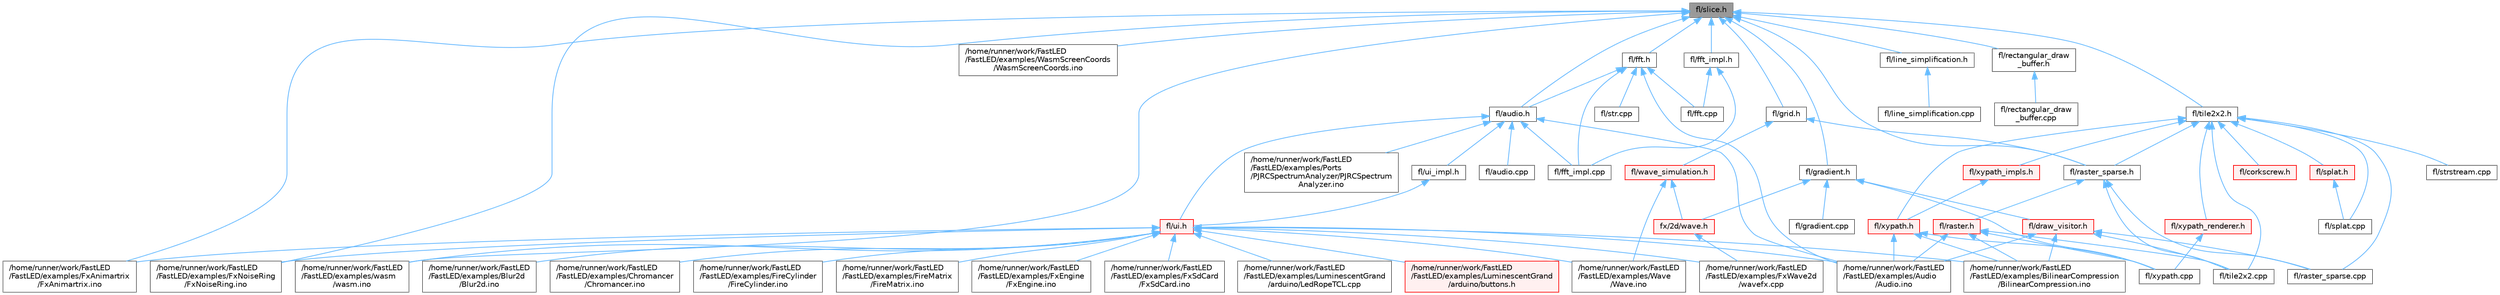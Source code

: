 digraph "fl/slice.h"
{
 // INTERACTIVE_SVG=YES
 // LATEX_PDF_SIZE
  bgcolor="transparent";
  edge [fontname=Helvetica,fontsize=10,labelfontname=Helvetica,labelfontsize=10];
  node [fontname=Helvetica,fontsize=10,shape=box,height=0.2,width=0.4];
  Node1 [id="Node000001",label="fl/slice.h",height=0.2,width=0.4,color="gray40", fillcolor="grey60", style="filled", fontcolor="black",tooltip=" "];
  Node1 -> Node2 [id="edge1_Node000001_Node000002",dir="back",color="steelblue1",style="solid",tooltip=" "];
  Node2 [id="Node000002",label="/home/runner/work/FastLED\l/FastLED/examples/FxAnimartrix\l/FxAnimartrix.ino",height=0.2,width=0.4,color="grey40", fillcolor="white", style="filled",URL="$dd/d96/_fx_animartrix_8ino.html",tooltip=" "];
  Node1 -> Node3 [id="edge2_Node000001_Node000003",dir="back",color="steelblue1",style="solid",tooltip=" "];
  Node3 [id="Node000003",label="/home/runner/work/FastLED\l/FastLED/examples/FxNoiseRing\l/FxNoiseRing.ino",height=0.2,width=0.4,color="grey40", fillcolor="white", style="filled",URL="$d3/dac/_fx_noise_ring_8ino.html",tooltip=" "];
  Node1 -> Node4 [id="edge3_Node000001_Node000004",dir="back",color="steelblue1",style="solid",tooltip=" "];
  Node4 [id="Node000004",label="/home/runner/work/FastLED\l/FastLED/examples/WasmScreenCoords\l/WasmScreenCoords.ino",height=0.2,width=0.4,color="grey40", fillcolor="white", style="filled",URL="$dc/d4d/_wasm_screen_coords_8ino.html",tooltip="Simple test for screen coordinates in the web compiled version of FastLED."];
  Node1 -> Node5 [id="edge4_Node000001_Node000005",dir="back",color="steelblue1",style="solid",tooltip=" "];
  Node5 [id="Node000005",label="/home/runner/work/FastLED\l/FastLED/examples/wasm\l/wasm.ino",height=0.2,width=0.4,color="grey40", fillcolor="white", style="filled",URL="$d7/dd3/wasm_8ino.html",tooltip="Demonstrates an advanced ino file with multiple effects and UI elements."];
  Node1 -> Node6 [id="edge5_Node000001_Node000006",dir="back",color="steelblue1",style="solid",tooltip=" "];
  Node6 [id="Node000006",label="fl/audio.h",height=0.2,width=0.4,color="grey40", fillcolor="white", style="filled",URL="$da/d09/audio_8h.html",tooltip=" "];
  Node6 -> Node7 [id="edge6_Node000006_Node000007",dir="back",color="steelblue1",style="solid",tooltip=" "];
  Node7 [id="Node000007",label="/home/runner/work/FastLED\l/FastLED/examples/Audio\l/Audio.ino",height=0.2,width=0.4,color="grey40", fillcolor="white", style="filled",URL="$dc/d5d/_audio_8ino.html",tooltip=" "];
  Node6 -> Node8 [id="edge7_Node000006_Node000008",dir="back",color="steelblue1",style="solid",tooltip=" "];
  Node8 [id="Node000008",label="/home/runner/work/FastLED\l/FastLED/examples/Ports\l/PJRCSpectrumAnalyzer/PJRCSpectrum\lAnalyzer.ino",height=0.2,width=0.4,color="grey40", fillcolor="white", style="filled",URL="$d7/dfa/_p_j_r_c_spectrum_analyzer_8ino.html",tooltip="Creates an impressive LED light show to music input on the Teensy."];
  Node6 -> Node9 [id="edge8_Node000006_Node000009",dir="back",color="steelblue1",style="solid",tooltip=" "];
  Node9 [id="Node000009",label="fl/audio.cpp",height=0.2,width=0.4,color="grey40", fillcolor="white", style="filled",URL="$d1/ddc/audio_8cpp.html",tooltip=" "];
  Node6 -> Node10 [id="edge9_Node000006_Node000010",dir="back",color="steelblue1",style="solid",tooltip=" "];
  Node10 [id="Node000010",label="fl/fft_impl.cpp",height=0.2,width=0.4,color="grey40", fillcolor="white", style="filled",URL="$d1/dff/fft__impl_8cpp.html",tooltip=" "];
  Node6 -> Node11 [id="edge10_Node000006_Node000011",dir="back",color="steelblue1",style="solid",tooltip=" "];
  Node11 [id="Node000011",label="fl/ui.h",height=0.2,width=0.4,color="red", fillcolor="#FFF0F0", style="filled",URL="$d9/d3b/ui_8h.html",tooltip=" "];
  Node11 -> Node7 [id="edge11_Node000011_Node000007",dir="back",color="steelblue1",style="solid",tooltip=" "];
  Node11 -> Node12 [id="edge12_Node000011_Node000012",dir="back",color="steelblue1",style="solid",tooltip=" "];
  Node12 [id="Node000012",label="/home/runner/work/FastLED\l/FastLED/examples/BilinearCompression\l/BilinearCompression.ino",height=0.2,width=0.4,color="grey40", fillcolor="white", style="filled",URL="$da/d05/_bilinear_compression_8ino.html",tooltip=" "];
  Node11 -> Node13 [id="edge13_Node000011_Node000013",dir="back",color="steelblue1",style="solid",tooltip=" "];
  Node13 [id="Node000013",label="/home/runner/work/FastLED\l/FastLED/examples/Blur2d\l/Blur2d.ino",height=0.2,width=0.4,color="grey40", fillcolor="white", style="filled",URL="$df/d42/_blur2d_8ino.html",tooltip=" "];
  Node11 -> Node14 [id="edge14_Node000011_Node000014",dir="back",color="steelblue1",style="solid",tooltip=" "];
  Node14 [id="Node000014",label="/home/runner/work/FastLED\l/FastLED/examples/Chromancer\l/Chromancer.ino",height=0.2,width=0.4,color="grey40", fillcolor="white", style="filled",URL="$d1/ddb/_chromancer_8ino.html",tooltip=" "];
  Node11 -> Node15 [id="edge15_Node000011_Node000015",dir="back",color="steelblue1",style="solid",tooltip=" "];
  Node15 [id="Node000015",label="/home/runner/work/FastLED\l/FastLED/examples/FireCylinder\l/FireCylinder.ino",height=0.2,width=0.4,color="grey40", fillcolor="white", style="filled",URL="$df/d5c/_fire_cylinder_8ino.html",tooltip=" "];
  Node11 -> Node16 [id="edge16_Node000011_Node000016",dir="back",color="steelblue1",style="solid",tooltip=" "];
  Node16 [id="Node000016",label="/home/runner/work/FastLED\l/FastLED/examples/FireMatrix\l/FireMatrix.ino",height=0.2,width=0.4,color="grey40", fillcolor="white", style="filled",URL="$dc/dfc/_fire_matrix_8ino.html",tooltip=" "];
  Node11 -> Node2 [id="edge17_Node000011_Node000002",dir="back",color="steelblue1",style="solid",tooltip=" "];
  Node11 -> Node17 [id="edge18_Node000011_Node000017",dir="back",color="steelblue1",style="solid",tooltip=" "];
  Node17 [id="Node000017",label="/home/runner/work/FastLED\l/FastLED/examples/FxEngine\l/FxEngine.ino",height=0.2,width=0.4,color="grey40", fillcolor="white", style="filled",URL="$d6/d35/_fx_engine_8ino.html",tooltip="Demonstrates how to use the FxEngine to switch between different effects on a 2D LED matrix."];
  Node11 -> Node3 [id="edge19_Node000011_Node000003",dir="back",color="steelblue1",style="solid",tooltip=" "];
  Node11 -> Node18 [id="edge20_Node000011_Node000018",dir="back",color="steelblue1",style="solid",tooltip=" "];
  Node18 [id="Node000018",label="/home/runner/work/FastLED\l/FastLED/examples/FxSdCard\l/FxSdCard.ino",height=0.2,width=0.4,color="grey40", fillcolor="white", style="filled",URL="$d7/d35/_fx_sd_card_8ino.html",tooltip=" "];
  Node11 -> Node19 [id="edge21_Node000011_Node000019",dir="back",color="steelblue1",style="solid",tooltip=" "];
  Node19 [id="Node000019",label="/home/runner/work/FastLED\l/FastLED/examples/FxWave2d\l/wavefx.cpp",height=0.2,width=0.4,color="grey40", fillcolor="white", style="filled",URL="$d9/d29/wavefx_8cpp.html",tooltip=" "];
  Node11 -> Node20 [id="edge22_Node000011_Node000020",dir="back",color="steelblue1",style="solid",tooltip=" "];
  Node20 [id="Node000020",label="/home/runner/work/FastLED\l/FastLED/examples/LuminescentGrand\l/arduino/LedRopeTCL.cpp",height=0.2,width=0.4,color="grey40", fillcolor="white", style="filled",URL="$d6/dc9/_led_rope_t_c_l_8cpp.html",tooltip=" "];
  Node11 -> Node21 [id="edge23_Node000011_Node000021",dir="back",color="steelblue1",style="solid",tooltip=" "];
  Node21 [id="Node000021",label="/home/runner/work/FastLED\l/FastLED/examples/LuminescentGrand\l/arduino/buttons.h",height=0.2,width=0.4,color="red", fillcolor="#FFF0F0", style="filled",URL="$de/d05/buttons_8h.html",tooltip=" "];
  Node11 -> Node23 [id="edge24_Node000011_Node000023",dir="back",color="steelblue1",style="solid",tooltip=" "];
  Node23 [id="Node000023",label="/home/runner/work/FastLED\l/FastLED/examples/Wave\l/Wave.ino",height=0.2,width=0.4,color="grey40", fillcolor="white", style="filled",URL="$d1/d16/_wave_8ino.html",tooltip=" "];
  Node11 -> Node5 [id="edge25_Node000011_Node000005",dir="back",color="steelblue1",style="solid",tooltip=" "];
  Node6 -> Node37 [id="edge26_Node000006_Node000037",dir="back",color="steelblue1",style="solid",tooltip=" "];
  Node37 [id="Node000037",label="fl/ui_impl.h",height=0.2,width=0.4,color="grey40", fillcolor="white", style="filled",URL="$d6/dc0/ui__impl_8h.html",tooltip=" "];
  Node37 -> Node11 [id="edge27_Node000037_Node000011",dir="back",color="steelblue1",style="solid",tooltip=" "];
  Node1 -> Node38 [id="edge28_Node000001_Node000038",dir="back",color="steelblue1",style="solid",tooltip=" "];
  Node38 [id="Node000038",label="fl/fft.h",height=0.2,width=0.4,color="grey40", fillcolor="white", style="filled",URL="$d7/d76/fft_8h.html",tooltip=" "];
  Node38 -> Node7 [id="edge29_Node000038_Node000007",dir="back",color="steelblue1",style="solid",tooltip=" "];
  Node38 -> Node6 [id="edge30_Node000038_Node000006",dir="back",color="steelblue1",style="solid",tooltip=" "];
  Node38 -> Node39 [id="edge31_Node000038_Node000039",dir="back",color="steelblue1",style="solid",tooltip=" "];
  Node39 [id="Node000039",label="fl/fft.cpp",height=0.2,width=0.4,color="grey40", fillcolor="white", style="filled",URL="$db/d03/fft_8cpp.html",tooltip=" "];
  Node38 -> Node10 [id="edge32_Node000038_Node000010",dir="back",color="steelblue1",style="solid",tooltip=" "];
  Node38 -> Node40 [id="edge33_Node000038_Node000040",dir="back",color="steelblue1",style="solid",tooltip=" "];
  Node40 [id="Node000040",label="fl/str.cpp",height=0.2,width=0.4,color="grey40", fillcolor="white", style="filled",URL="$d1/d1f/str_8cpp.html",tooltip=" "];
  Node1 -> Node41 [id="edge34_Node000001_Node000041",dir="back",color="steelblue1",style="solid",tooltip=" "];
  Node41 [id="Node000041",label="fl/fft_impl.h",height=0.2,width=0.4,color="grey40", fillcolor="white", style="filled",URL="$df/d73/fft__impl_8h.html",tooltip=" "];
  Node41 -> Node39 [id="edge35_Node000041_Node000039",dir="back",color="steelblue1",style="solid",tooltip=" "];
  Node41 -> Node10 [id="edge36_Node000041_Node000010",dir="back",color="steelblue1",style="solid",tooltip=" "];
  Node1 -> Node42 [id="edge37_Node000001_Node000042",dir="back",color="steelblue1",style="solid",tooltip=" "];
  Node42 [id="Node000042",label="fl/gradient.h",height=0.2,width=0.4,color="grey40", fillcolor="white", style="filled",URL="$db/dfe/gradient_8h.html",tooltip=" "];
  Node42 -> Node43 [id="edge38_Node000042_Node000043",dir="back",color="steelblue1",style="solid",tooltip=" "];
  Node43 [id="Node000043",label="fl/draw_visitor.h",height=0.2,width=0.4,color="red", fillcolor="#FFF0F0", style="filled",URL="$d0/d4f/draw__visitor_8h.html",tooltip=" "];
  Node43 -> Node7 [id="edge39_Node000043_Node000007",dir="back",color="steelblue1",style="solid",tooltip=" "];
  Node43 -> Node12 [id="edge40_Node000043_Node000012",dir="back",color="steelblue1",style="solid",tooltip=" "];
  Node43 -> Node44 [id="edge41_Node000043_Node000044",dir="back",color="steelblue1",style="solid",tooltip=" "];
  Node44 [id="Node000044",label="fl/raster_sparse.cpp",height=0.2,width=0.4,color="grey40", fillcolor="white", style="filled",URL="$d7/d58/raster__sparse_8cpp.html",tooltip=" "];
  Node43 -> Node45 [id="edge42_Node000043_Node000045",dir="back",color="steelblue1",style="solid",tooltip=" "];
  Node45 [id="Node000045",label="fl/tile2x2.cpp",height=0.2,width=0.4,color="grey40", fillcolor="white", style="filled",URL="$db/d15/tile2x2_8cpp.html",tooltip=" "];
  Node42 -> Node46 [id="edge43_Node000042_Node000046",dir="back",color="steelblue1",style="solid",tooltip=" "];
  Node46 [id="Node000046",label="fl/gradient.cpp",height=0.2,width=0.4,color="grey40", fillcolor="white", style="filled",URL="$d3/d77/gradient_8cpp.html",tooltip=" "];
  Node42 -> Node47 [id="edge44_Node000042_Node000047",dir="back",color="steelblue1",style="solid",tooltip=" "];
  Node47 [id="Node000047",label="fl/xypath.cpp",height=0.2,width=0.4,color="grey40", fillcolor="white", style="filled",URL="$d4/d78/xypath_8cpp.html",tooltip=" "];
  Node42 -> Node48 [id="edge45_Node000042_Node000048",dir="back",color="steelblue1",style="solid",tooltip=" "];
  Node48 [id="Node000048",label="fx/2d/wave.h",height=0.2,width=0.4,color="red", fillcolor="#FFF0F0", style="filled",URL="$de/de9/src_2fx_22d_2wave_8h.html",tooltip=" "];
  Node48 -> Node19 [id="edge46_Node000048_Node000019",dir="back",color="steelblue1",style="solid",tooltip=" "];
  Node1 -> Node54 [id="edge47_Node000001_Node000054",dir="back",color="steelblue1",style="solid",tooltip=" "];
  Node54 [id="Node000054",label="fl/grid.h",height=0.2,width=0.4,color="grey40", fillcolor="white", style="filled",URL="$da/d15/grid_8h.html",tooltip=" "];
  Node54 -> Node55 [id="edge48_Node000054_Node000055",dir="back",color="steelblue1",style="solid",tooltip=" "];
  Node55 [id="Node000055",label="fl/raster_sparse.h",height=0.2,width=0.4,color="grey40", fillcolor="white", style="filled",URL="$d4/df9/raster__sparse_8h.html",tooltip=" "];
  Node55 -> Node56 [id="edge49_Node000055_Node000056",dir="back",color="steelblue1",style="solid",tooltip=" "];
  Node56 [id="Node000056",label="fl/raster.h",height=0.2,width=0.4,color="red", fillcolor="#FFF0F0", style="filled",URL="$d1/d1e/raster_8h.html",tooltip=" "];
  Node56 -> Node7 [id="edge50_Node000056_Node000007",dir="back",color="steelblue1",style="solid",tooltip=" "];
  Node56 -> Node12 [id="edge51_Node000056_Node000012",dir="back",color="steelblue1",style="solid",tooltip=" "];
  Node56 -> Node45 [id="edge52_Node000056_Node000045",dir="back",color="steelblue1",style="solid",tooltip=" "];
  Node56 -> Node47 [id="edge53_Node000056_Node000047",dir="back",color="steelblue1",style="solid",tooltip=" "];
  Node55 -> Node44 [id="edge54_Node000055_Node000044",dir="back",color="steelblue1",style="solid",tooltip=" "];
  Node55 -> Node45 [id="edge55_Node000055_Node000045",dir="back",color="steelblue1",style="solid",tooltip=" "];
  Node54 -> Node58 [id="edge56_Node000054_Node000058",dir="back",color="steelblue1",style="solid",tooltip=" "];
  Node58 [id="Node000058",label="fl/wave_simulation.h",height=0.2,width=0.4,color="red", fillcolor="#FFF0F0", style="filled",URL="$dc/d36/wave__simulation_8h.html",tooltip=" "];
  Node58 -> Node23 [id="edge57_Node000058_Node000023",dir="back",color="steelblue1",style="solid",tooltip=" "];
  Node58 -> Node48 [id="edge58_Node000058_Node000048",dir="back",color="steelblue1",style="solid",tooltip=" "];
  Node1 -> Node60 [id="edge59_Node000001_Node000060",dir="back",color="steelblue1",style="solid",tooltip=" "];
  Node60 [id="Node000060",label="fl/line_simplification.h",height=0.2,width=0.4,color="grey40", fillcolor="white", style="filled",URL="$d8/da7/line__simplification_8h.html",tooltip=" "];
  Node60 -> Node61 [id="edge60_Node000060_Node000061",dir="back",color="steelblue1",style="solid",tooltip=" "];
  Node61 [id="Node000061",label="fl/line_simplification.cpp",height=0.2,width=0.4,color="grey40", fillcolor="white", style="filled",URL="$de/ddb/line__simplification_8cpp.html",tooltip=" "];
  Node1 -> Node55 [id="edge61_Node000001_Node000055",dir="back",color="steelblue1",style="solid",tooltip=" "];
  Node1 -> Node62 [id="edge62_Node000001_Node000062",dir="back",color="steelblue1",style="solid",tooltip=" "];
  Node62 [id="Node000062",label="fl/rectangular_draw\l_buffer.h",height=0.2,width=0.4,color="grey40", fillcolor="white", style="filled",URL="$d9/df3/rectangular__draw__buffer_8h.html",tooltip=" "];
  Node62 -> Node63 [id="edge63_Node000062_Node000063",dir="back",color="steelblue1",style="solid",tooltip=" "];
  Node63 [id="Node000063",label="fl/rectangular_draw\l_buffer.cpp",height=0.2,width=0.4,color="grey40", fillcolor="white", style="filled",URL="$d3/d8d/rectangular__draw__buffer_8cpp.html",tooltip=" "];
  Node1 -> Node64 [id="edge64_Node000001_Node000064",dir="back",color="steelblue1",style="solid",tooltip=" "];
  Node64 [id="Node000064",label="fl/tile2x2.h",height=0.2,width=0.4,color="grey40", fillcolor="white", style="filled",URL="$d2/db4/tile2x2_8h.html",tooltip=" "];
  Node64 -> Node65 [id="edge65_Node000064_Node000065",dir="back",color="steelblue1",style="solid",tooltip=" "];
  Node65 [id="Node000065",label="fl/corkscrew.h",height=0.2,width=0.4,color="red", fillcolor="#FFF0F0", style="filled",URL="$d5/d61/corkscrew_8h.html",tooltip="Corkscrew projection utilities."];
  Node64 -> Node44 [id="edge66_Node000064_Node000044",dir="back",color="steelblue1",style="solid",tooltip=" "];
  Node64 -> Node55 [id="edge67_Node000064_Node000055",dir="back",color="steelblue1",style="solid",tooltip=" "];
  Node64 -> Node68 [id="edge68_Node000064_Node000068",dir="back",color="steelblue1",style="solid",tooltip=" "];
  Node68 [id="Node000068",label="fl/splat.cpp",height=0.2,width=0.4,color="grey40", fillcolor="white", style="filled",URL="$da/dbe/splat_8cpp.html",tooltip=" "];
  Node64 -> Node69 [id="edge69_Node000064_Node000069",dir="back",color="steelblue1",style="solid",tooltip=" "];
  Node69 [id="Node000069",label="fl/splat.h",height=0.2,width=0.4,color="red", fillcolor="#FFF0F0", style="filled",URL="$d3/daf/splat_8h.html",tooltip=" "];
  Node69 -> Node68 [id="edge70_Node000069_Node000068",dir="back",color="steelblue1",style="solid",tooltip=" "];
  Node64 -> Node71 [id="edge71_Node000064_Node000071",dir="back",color="steelblue1",style="solid",tooltip=" "];
  Node71 [id="Node000071",label="fl/strstream.cpp",height=0.2,width=0.4,color="grey40", fillcolor="white", style="filled",URL="$d3/d80/strstream_8cpp.html",tooltip=" "];
  Node64 -> Node45 [id="edge72_Node000064_Node000045",dir="back",color="steelblue1",style="solid",tooltip=" "];
  Node64 -> Node72 [id="edge73_Node000064_Node000072",dir="back",color="steelblue1",style="solid",tooltip=" "];
  Node72 [id="Node000072",label="fl/xypath.h",height=0.2,width=0.4,color="red", fillcolor="#FFF0F0", style="filled",URL="$d5/df2/xypath_8h.html",tooltip=" "];
  Node72 -> Node7 [id="edge74_Node000072_Node000007",dir="back",color="steelblue1",style="solid",tooltip=" "];
  Node72 -> Node12 [id="edge75_Node000072_Node000012",dir="back",color="steelblue1",style="solid",tooltip=" "];
  Node72 -> Node47 [id="edge76_Node000072_Node000047",dir="back",color="steelblue1",style="solid",tooltip=" "];
  Node64 -> Node77 [id="edge77_Node000064_Node000077",dir="back",color="steelblue1",style="solid",tooltip=" "];
  Node77 [id="Node000077",label="fl/xypath_impls.h",height=0.2,width=0.4,color="red", fillcolor="#FFF0F0", style="filled",URL="$d8/d5f/xypath__impls_8h.html",tooltip=" "];
  Node77 -> Node72 [id="edge78_Node000077_Node000072",dir="back",color="steelblue1",style="solid",tooltip=" "];
  Node64 -> Node78 [id="edge79_Node000064_Node000078",dir="back",color="steelblue1",style="solid",tooltip=" "];
  Node78 [id="Node000078",label="fl/xypath_renderer.h",height=0.2,width=0.4,color="red", fillcolor="#FFF0F0", style="filled",URL="$d2/d88/xypath__renderer_8h.html",tooltip=" "];
  Node78 -> Node47 [id="edge80_Node000078_Node000047",dir="back",color="steelblue1",style="solid",tooltip=" "];
}
